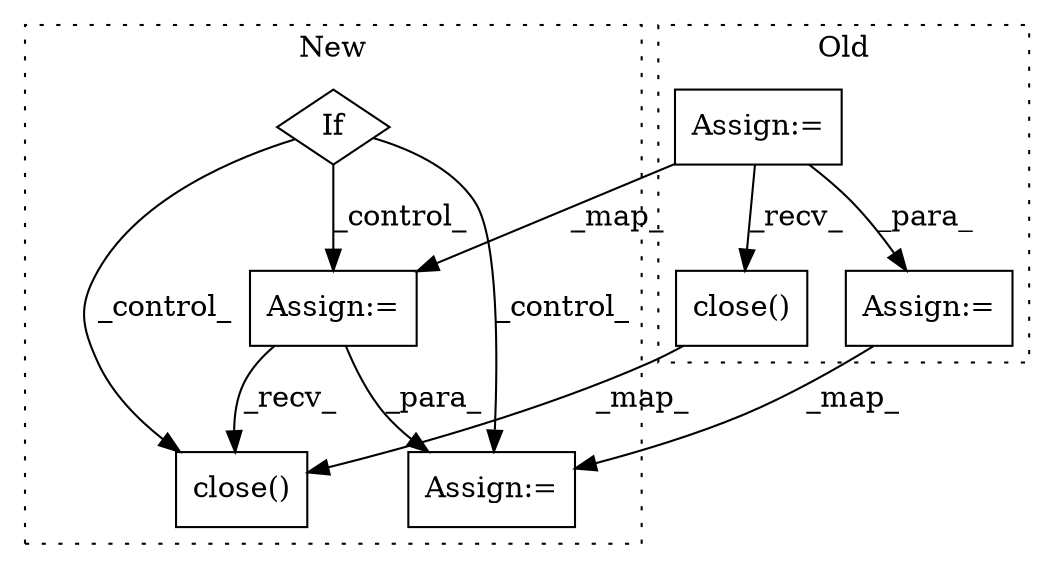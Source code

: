 digraph G {
subgraph cluster0 {
1 [label="close()" a="75" s="5338" l="10" shape="box"];
4 [label="Assign:=" a="68" s="5117" l="3" shape="box"];
7 [label="Assign:=" a="68" s="5293" l="3" shape="box"];
label = "Old";
style="dotted";
}
subgraph cluster1 {
2 [label="close()" a="75" s="5580" l="10" shape="box"];
3 [label="If" a="96" s="5314" l="3" shape="diamond"];
5 [label="Assign:=" a="68" s="5339" l="3" shape="box"];
6 [label="Assign:=" a="68" s="5531" l="3" shape="box"];
label = "New";
style="dotted";
}
1 -> 2 [label="_map_"];
3 -> 5 [label="_control_"];
3 -> 6 [label="_control_"];
3 -> 2 [label="_control_"];
4 -> 5 [label="_map_"];
4 -> 1 [label="_recv_"];
4 -> 7 [label="_para_"];
5 -> 2 [label="_recv_"];
5 -> 6 [label="_para_"];
7 -> 6 [label="_map_"];
}